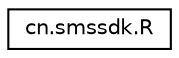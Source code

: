 digraph "类继承关系图"
{
 // LATEX_PDF_SIZE
  edge [fontname="Helvetica",fontsize="10",labelfontname="Helvetica",labelfontsize="10"];
  node [fontname="Helvetica",fontsize="10",shape=record];
  rankdir="LR";
  Node0 [label="cn.smssdk.R",height=0.2,width=0.4,color="black", fillcolor="white", style="filled",URL="$classcn_1_1smssdk_1_1_r.html",tooltip=" "];
}

